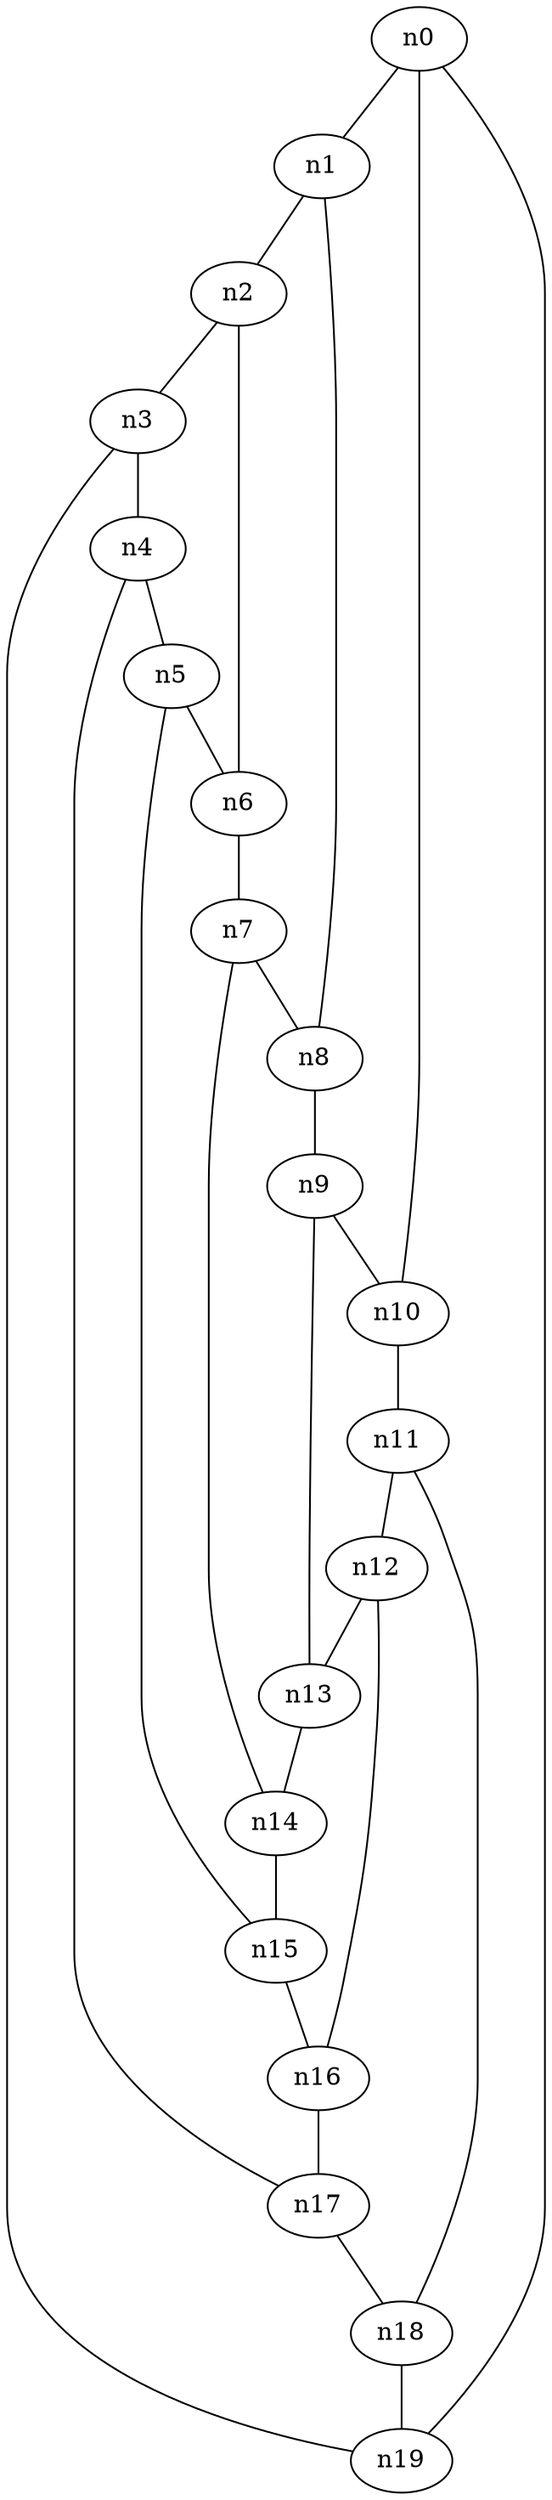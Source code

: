 strict graph "" {
	graph [edge_default="{}",
		node_default="{}"
	];
	node [label="\N"];
	n0	 [dim3pos="-0.45865779314781097,0.0506792258640954,0.8871666387159719",
		pos="6.173137084340913,-0.4796280098379191"];
	n1	 [dim3pos="0.7823523951354265,-0.23266378809115223,-0.577747601930927",
		pos="9.13571736751364,10.379607863883736"];
	n0 -- n1	 [id=e0];
	n10	 [dim3pos="0.161535055752692,0.002515020693813132,0.9868637699469387",
		pos="0.015568246100202104,6.445451084944889"];
	n0 -- n10	 [id=e2];
	n19	 [dim3pos="0.3013651780573883,-0.49100743373774713,-0.8173681725322502",
		pos="8.404463984111857,-8.810809508574875"];
	n0 -- n19	 [id=e1];
	n2	 [dim3pos="0.9501221833402529,-0.2876793113549397,0.12045102964731523",
		pos="2.8475860864458453,-1.450052119350581"];
	n1 -- n2	 [id=e3];
	n8	 [dim3pos="0.10438970650124217,-0.13199038297586915,-0.985738975580487",
		pos="8.523142179871204,-2.9725065805108484"];
	n1 -- n8	 [id=e4];
	n3	 [dim3pos="-0.3023154848547917,-0.783694911552166,-0.542611862406504",
		pos="1.2026287213674107,4.138845561668982"];
	n2 -- n3	 [id=e5];
	n6	 [dim3pos="0.5896171167249069,0.29551301330431723,0.7516805934922158",
		pos="-2.6769896880299644,5.562995551306415"];
	n2 -- n6	 [id=e6];
	n4	 [dim3pos="-0.259104252488524,-0.2014659964589335,-0.9446038527410167",
		pos="6.944085298420805,3.476003465003606"];
	n3 -- n4	 [id=e7];
	n3 -- n19	 [id=e8];
	n5	 [dim3pos="0.17875002408804436,0.004560815959160658,0.9838839503957315",
		pos="-3.1160831374670126,-6.462960302384099"];
	n4 -- n5	 [id=e9];
	n17	 [dim3pos="0.13578122877170024,0.24805199207202516,-0.9591838547131343",
		pos="1.0699590113649298,2.854898156706655"];
	n4 -- n17	 [id=e10];
	n5 -- n6	 [id=e11];
	n15	 [dim3pos="-0.48070882276714494,-0.005448498645344538,0.8768633539932761",
		pos="3.152926469590202,6.78468339882932"];
	n5 -- n15	 [id=e12];
	n7	 [dim3pos="0.023545260225228352,0.08518075511920975,0.9960872751311742",
		pos="-1.8404778131906843,-0.08849044133448071"];
	n6 -- n7	 [id=e13];
	n7 -- n8	 [id=e14];
	n14	 [dim3pos="0.43360895712041886,0.5438112182528007,-0.7185072241859143",
		pos="-5.385513195494857,-3.910735322351306"];
	n7 -- n14	 [id=e15];
	n9	 [dim3pos="0.5161362447693935,-0.13551469047624048,0.8457181241409442",
		pos="6.026424546512039,-5.720298450323756"];
	n8 -- n9	 [id=e16];
	n9 -- n10	 [id=e17];
	n13	 [dim3pos="0.802660530896288,0.5640602735902913,0.19383518746227427",
		pos="0.6125613668928797,1.3757263475507826"];
	n9 -- n13	 [id=e18];
	n11	 [dim3pos="-0.43133433061582216,0.35853489725186855,-0.8278909485462398",
		pos="2.448101276539131,-3.737051991529223"];
	n10 -- n11	 [id=e19];
	n12	 [dim3pos="-0.5279859723397321,0.7887399386134698,-0.31483348336618766",
		pos="2.16069187863645,1.891077537531857"];
	n11 -- n12	 [id=e20];
	n18	 [dim3pos="-0.03424706773516673,0.12311197782732707,-0.9918016834362536",
		pos="1.8421148724757694,-3.269729636419673"];
	n11 -- n18	 [id=e21];
	n12 -- n13	 [id=e22];
	n16	 [dim3pos="-0.7253219136707373,-0.38303601279699623,0.5720065860194259",
		pos="-2.6557255684127155,7.245031546229548"];
	n12 -- n16	 [id=e23];
	n13 -- n14	 [id=e24];
	n14 -- n15	 [id=e25];
	n15 -- n16	 [id=e26];
	n16 -- n17	 [id=e27];
	n17 -- n18	 [id=e28];
	n18 -- n19	 [id=e29];
}
